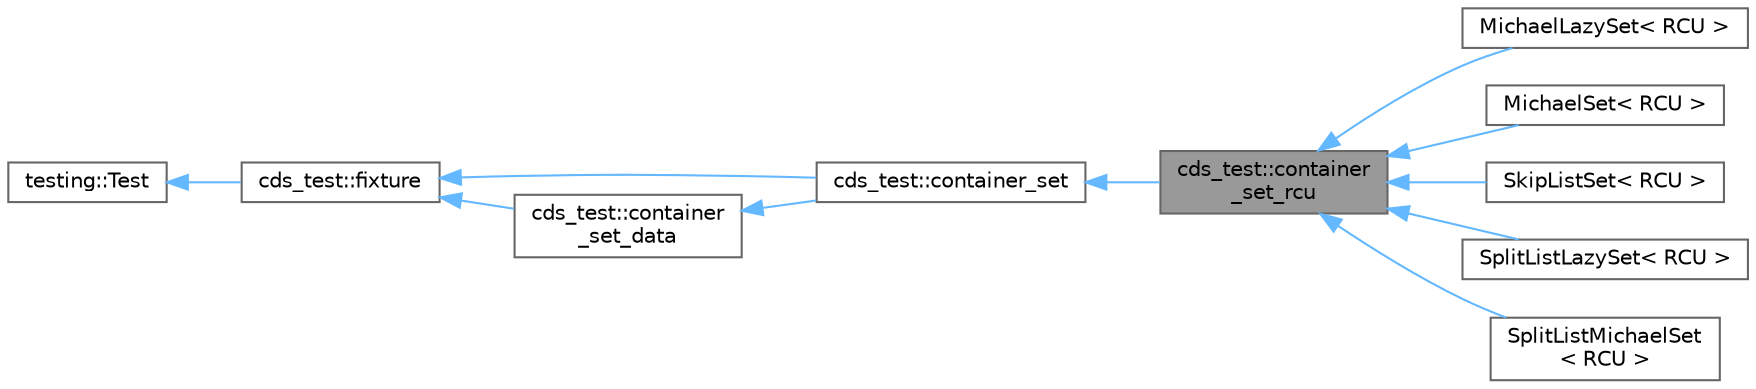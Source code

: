 digraph "cds_test::container_set_rcu"
{
 // LATEX_PDF_SIZE
  bgcolor="transparent";
  edge [fontname=Helvetica,fontsize=10,labelfontname=Helvetica,labelfontsize=10];
  node [fontname=Helvetica,fontsize=10,shape=box,height=0.2,width=0.4];
  rankdir="LR";
  Node1 [id="Node000001",label="cds_test::container\l_set_rcu",height=0.2,width=0.4,color="gray40", fillcolor="grey60", style="filled", fontcolor="black",tooltip=" "];
  Node2 -> Node1 [id="edge1_Node000001_Node000002",dir="back",color="steelblue1",style="solid",tooltip=" "];
  Node2 [id="Node000002",label="cds_test::container_set",height=0.2,width=0.4,color="gray40", fillcolor="white", style="filled",URL="$classcds__test_1_1container__set.html",tooltip=" "];
  Node3 -> Node2 [id="edge2_Node000002_Node000003",dir="back",color="steelblue1",style="solid",tooltip=" "];
  Node3 [id="Node000003",label="cds_test::container\l_set_data",height=0.2,width=0.4,color="gray40", fillcolor="white", style="filled",URL="$classcds__test_1_1container__set__data.html",tooltip=" "];
  Node4 -> Node3 [id="edge3_Node000003_Node000004",dir="back",color="steelblue1",style="solid",tooltip=" "];
  Node4 [id="Node000004",label="cds_test::fixture",height=0.2,width=0.4,color="gray40", fillcolor="white", style="filled",URL="$classcds__test_1_1fixture.html",tooltip=" "];
  Node5 -> Node4 [id="edge4_Node000004_Node000005",dir="back",color="steelblue1",style="solid",tooltip=" "];
  Node5 [id="Node000005",label="testing::Test",height=0.2,width=0.4,color="gray40", fillcolor="white", style="filled",tooltip=" "];
  Node4 -> Node2 [id="edge5_Node000002_Node000004",dir="back",color="steelblue1",style="solid",tooltip=" "];
  Node1 -> Node6 [id="edge6_Node000001_Node000006",dir="back",color="steelblue1",style="solid",tooltip=" "];
  Node6 [id="Node000006",label="MichaelLazySet\< RCU \>",height=0.2,width=0.4,color="gray40", fillcolor="white", style="filled",URL="$class_michael_lazy_set.html",tooltip=" "];
  Node1 -> Node7 [id="edge7_Node000001_Node000007",dir="back",color="steelblue1",style="solid",tooltip=" "];
  Node7 [id="Node000007",label="MichaelSet\< RCU \>",height=0.2,width=0.4,color="gray40", fillcolor="white", style="filled",URL="$class_michael_set.html",tooltip=" "];
  Node1 -> Node8 [id="edge8_Node000001_Node000008",dir="back",color="steelblue1",style="solid",tooltip=" "];
  Node8 [id="Node000008",label="SkipListSet\< RCU \>",height=0.2,width=0.4,color="gray40", fillcolor="white", style="filled",URL="$class_skip_list_set.html",tooltip=" "];
  Node1 -> Node9 [id="edge9_Node000001_Node000009",dir="back",color="steelblue1",style="solid",tooltip=" "];
  Node9 [id="Node000009",label="SplitListLazySet\< RCU \>",height=0.2,width=0.4,color="gray40", fillcolor="white", style="filled",URL="$class_split_list_lazy_set.html",tooltip=" "];
  Node1 -> Node10 [id="edge10_Node000001_Node000010",dir="back",color="steelblue1",style="solid",tooltip=" "];
  Node10 [id="Node000010",label="SplitListMichaelSet\l\< RCU \>",height=0.2,width=0.4,color="gray40", fillcolor="white", style="filled",URL="$class_split_list_michael_set.html",tooltip=" "];
}
